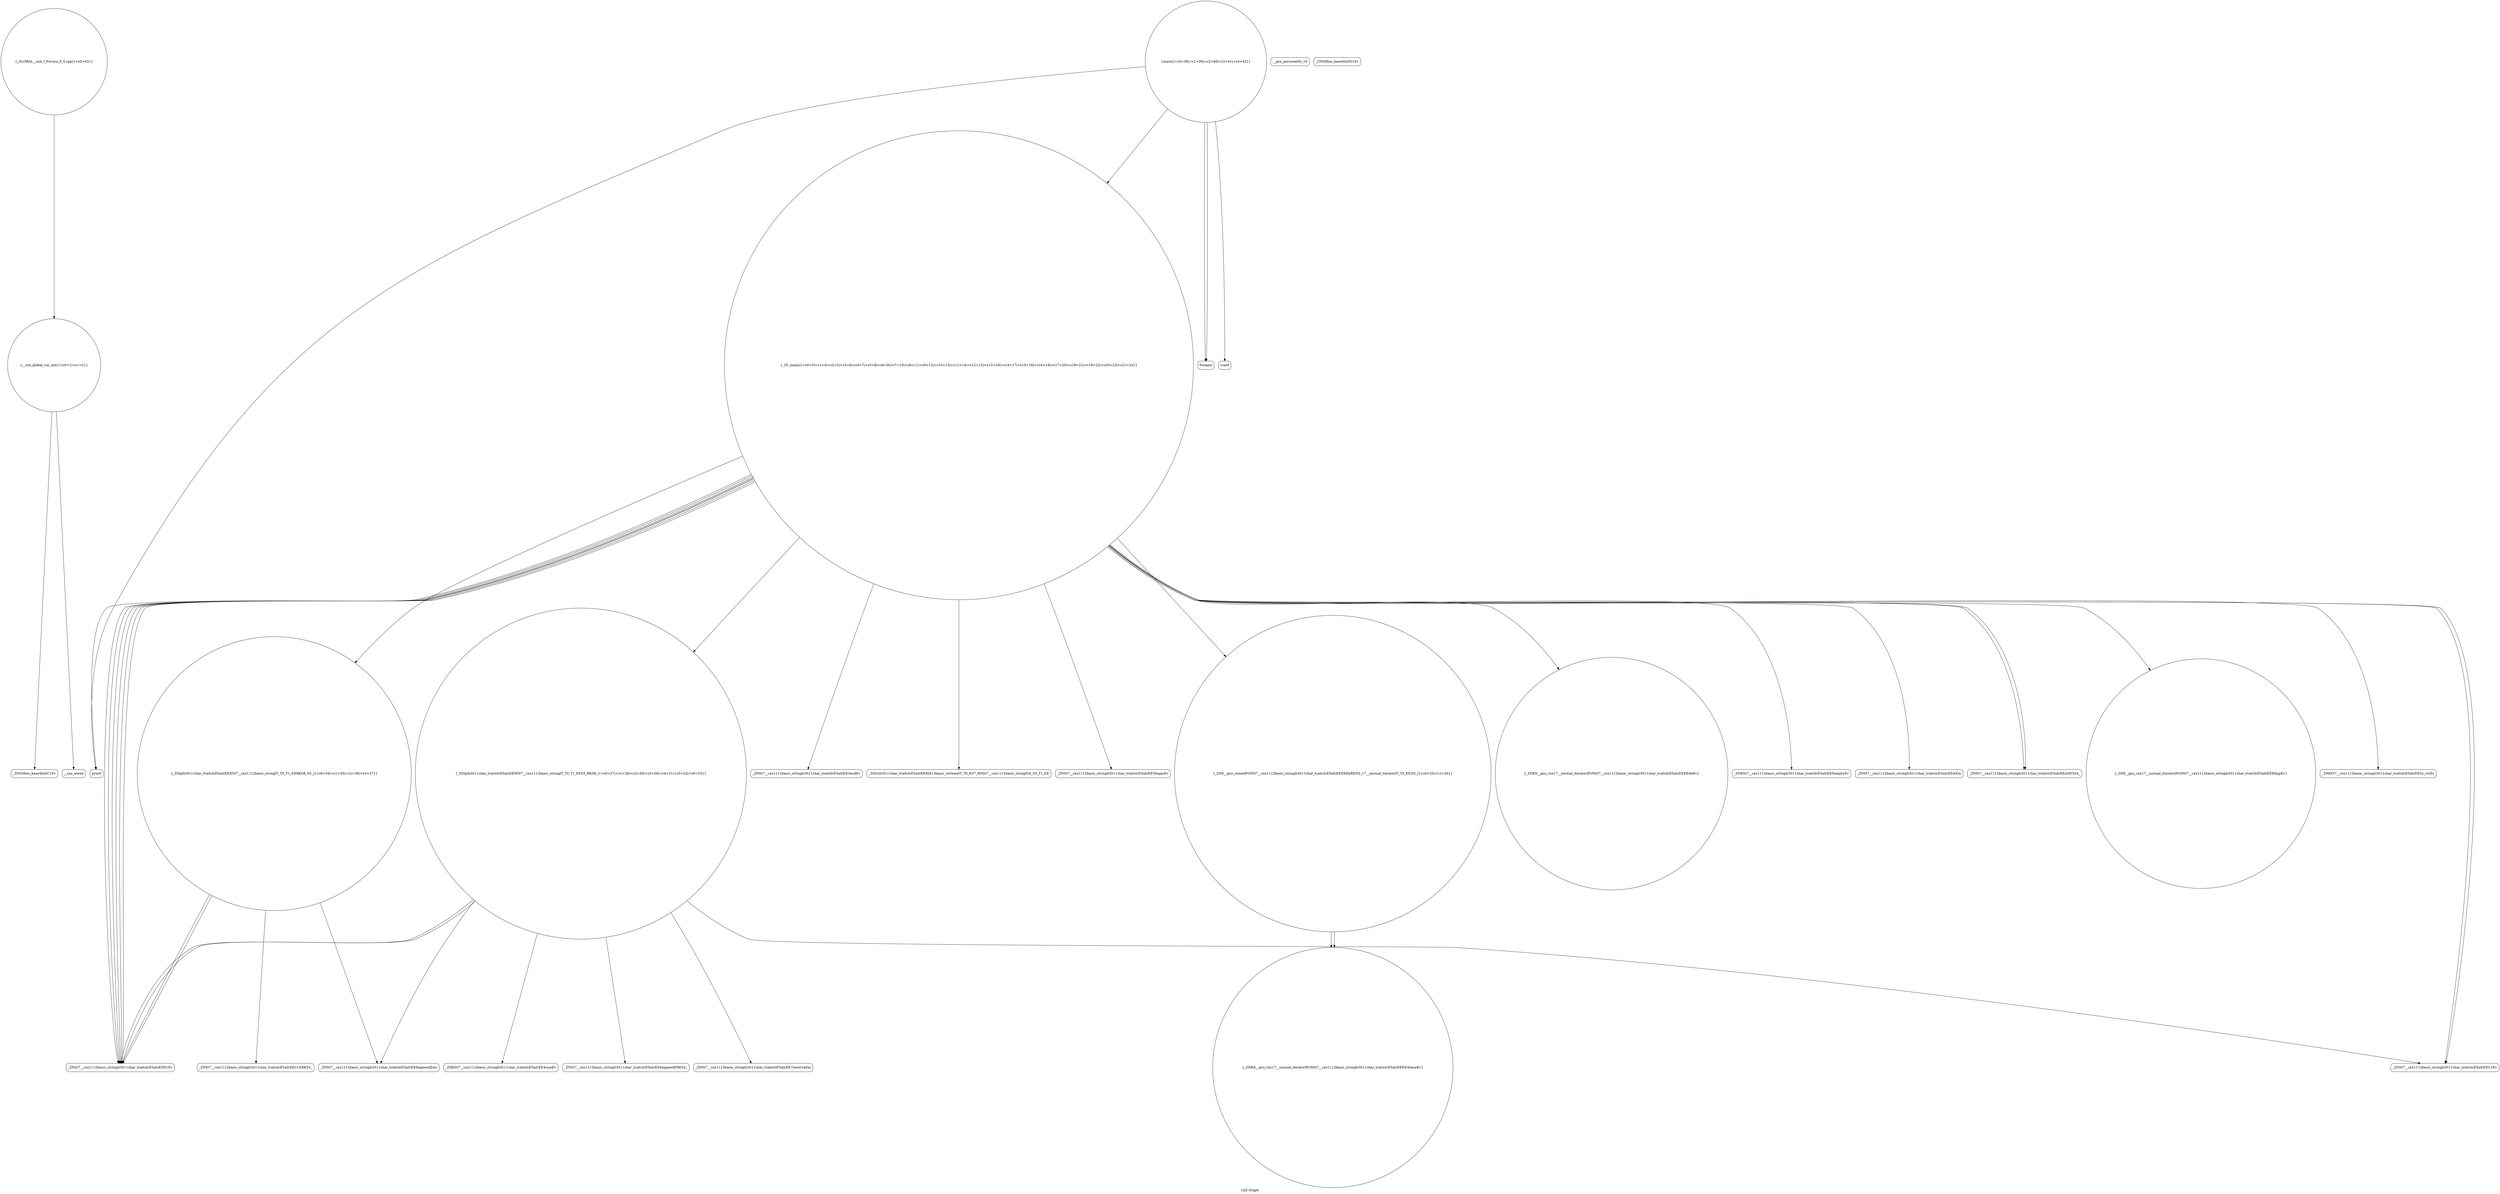 digraph "Call Graph" {
	label="Call Graph";

	Node0x55f07a21d290 [shape=record,shape=circle,label="{__cxx_global_var_init|{<s0>1|<s1>2}}"];
	Node0x55f07a21d290:s0 -> Node0x55f07a21d310[color=black];
	Node0x55f07a21d290:s1 -> Node0x55f07a277ed0[color=black];
	Node0x55f07a278a50 [shape=record,shape=Mrecord,label="{_ZNSt7__cxx1112basic_stringIcSt11char_traitsIcESaIcEE7reserveEm}"];
	Node0x55f07a2780d0 [shape=record,shape=Mrecord,label="{__gxx_personality_v0}"];
	Node0x55f07a278450 [shape=record,shape=circle,label="{_ZStplIcSt11char_traitsIcESaIcEENSt7__cxx1112basic_stringIT_T0_T1_EES5_RKS8_|{<s0>27|<s1>28|<s2>29|<s3>30|<s4>31|<s5>32|<s6>33}}"];
	Node0x55f07a278450:s0 -> Node0x55f07a277fd0[color=black];
	Node0x55f07a278450:s1 -> Node0x55f07a2789d0[color=black];
	Node0x55f07a278450:s2 -> Node0x55f07a278a50[color=black];
	Node0x55f07a278450:s3 -> Node0x55f07a278ad0[color=black];
	Node0x55f07a278450:s4 -> Node0x55f07a278b50[color=black];
	Node0x55f07a278450:s5 -> Node0x55f07a278550[color=black];
	Node0x55f07a278450:s6 -> Node0x55f07a278550[color=black];
	Node0x55f07a2787d0 [shape=record,shape=circle,label="{main|{<s0>38|<s1>39|<s2>40|<s3>41|<s4>42}}"];
	Node0x55f07a2787d0:s0 -> Node0x55f07a278850[color=black];
	Node0x55f07a2787d0:s1 -> Node0x55f07a278850[color=black];
	Node0x55f07a2787d0:s2 -> Node0x55f07a2788d0[color=black];
	Node0x55f07a2787d0:s3 -> Node0x55f07a2786d0[color=black];
	Node0x55f07a2787d0:s4 -> Node0x55f07a277f50[color=black];
	Node0x55f07a277e50 [shape=record,shape=Mrecord,label="{_ZNSt8ios_base4InitD1Ev}"];
	Node0x55f07a278b50 [shape=record,shape=Mrecord,label="{_ZNSt7__cxx1112basic_stringIcSt11char_traitsIcESaIcEE6appendERKS4_}"];
	Node0x55f07a2781d0 [shape=record,shape=Mrecord,label="{_ZNSt7__cxx1112basic_stringIcSt11char_traitsIcESaIcEE3endEv}"];
	Node0x55f07a278550 [shape=record,shape=Mrecord,label="{_ZNSt7__cxx1112basic_stringIcSt11char_traitsIcESaIcEED1Ev}"];
	Node0x55f07a2788d0 [shape=record,shape=Mrecord,label="{scanf}"];
	Node0x55f07a277f50 [shape=record,shape=circle,label="{_Z5_maini|{<s0>3|<s1>4|<s2>5|<s3>6|<s4>7|<s5>8|<s6>9|<s7>10|<s8>11|<s9>12|<s10>13|<s11>14|<s12>15|<s13>16|<s14>17|<s15>18|<s16>19|<s17>20|<s18>21|<s19>22|<s20>23|<s21>24}}"];
	Node0x55f07a277f50:s0 -> Node0x55f07a277fd0[color=black];
	Node0x55f07a277f50:s1 -> Node0x55f07a278050[color=black];
	Node0x55f07a277f50:s2 -> Node0x55f07a277fd0[color=black];
	Node0x55f07a277f50:s3 -> Node0x55f07a278150[color=black];
	Node0x55f07a277f50:s4 -> Node0x55f07a2781d0[color=black];
	Node0x55f07a277f50:s5 -> Node0x55f07a278250[color=black];
	Node0x55f07a277f50:s6 -> Node0x55f07a2782d0[color=black];
	Node0x55f07a277f50:s7 -> Node0x55f07a278350[color=black];
	Node0x55f07a277f50:s8 -> Node0x55f07a2783d0[color=black];
	Node0x55f07a277f50:s9 -> Node0x55f07a278450[color=black];
	Node0x55f07a277f50:s10 -> Node0x55f07a2784d0[color=black];
	Node0x55f07a277f50:s11 -> Node0x55f07a278550[color=black];
	Node0x55f07a277f50:s12 -> Node0x55f07a278550[color=black];
	Node0x55f07a277f50:s13 -> Node0x55f07a2785d0[color=black];
	Node0x55f07a277f50:s14 -> Node0x55f07a2784d0[color=black];
	Node0x55f07a277f50:s15 -> Node0x55f07a278550[color=black];
	Node0x55f07a277f50:s16 -> Node0x55f07a278650[color=black];
	Node0x55f07a277f50:s17 -> Node0x55f07a278750[color=black];
	Node0x55f07a277f50:s18 -> Node0x55f07a2786d0[color=black];
	Node0x55f07a277f50:s19 -> Node0x55f07a278550[color=black];
	Node0x55f07a277f50:s20 -> Node0x55f07a278550[color=black];
	Node0x55f07a277f50:s21 -> Node0x55f07a278550[color=black];
	Node0x55f07a278c50 [shape=record,shape=circle,label="{_GLOBAL__sub_I_Purusa_0_0.cpp|{<s0>43}}"];
	Node0x55f07a278c50:s0 -> Node0x55f07a21d290[color=black];
	Node0x55f07a2782d0 [shape=record,shape=circle,label="{_ZNK9__gnu_cxx17__normal_iteratorIPcNSt7__cxx1112basic_stringIcSt11char_traitsIcESaIcEEEEdeEv}"];
	Node0x55f07a278650 [shape=record,shape=circle,label="{_ZN9__gnu_cxx17__normal_iteratorIPcNSt7__cxx1112basic_stringIcSt11char_traitsIcESaIcEEEEppEv}"];
	Node0x55f07a2789d0 [shape=record,shape=Mrecord,label="{_ZNKSt7__cxx1112basic_stringIcSt11char_traitsIcESaIcEE4sizeEv}"];
	Node0x55f07a278050 [shape=record,shape=Mrecord,label="{_ZStrsIcSt11char_traitsIcESaIcEERSt13basic_istreamIT_T0_ES7_RNSt7__cxx1112basic_stringIS4_S5_T1_EE}"];
	Node0x55f07a2783d0 [shape=record,shape=Mrecord,label="{_ZNSt7__cxx1112basic_stringIcSt11char_traitsIcESaIcEEixEm}"];
	Node0x55f07a278750 [shape=record,shape=Mrecord,label="{_ZNKSt7__cxx1112basic_stringIcSt11char_traitsIcESaIcEE5c_strEv}"];
	Node0x55f07a21d310 [shape=record,shape=Mrecord,label="{_ZNSt8ios_base4InitC1Ev}"];
	Node0x55f07a278ad0 [shape=record,shape=Mrecord,label="{_ZNSt7__cxx1112basic_stringIcSt11char_traitsIcESaIcEE6appendEmc}"];
	Node0x55f07a278150 [shape=record,shape=Mrecord,label="{_ZNSt7__cxx1112basic_stringIcSt11char_traitsIcESaIcEE5beginEv}"];
	Node0x55f07a2784d0 [shape=record,shape=Mrecord,label="{_ZNSt7__cxx1112basic_stringIcSt11char_traitsIcESaIcEEaSEOS4_}"];
	Node0x55f07a278850 [shape=record,shape=Mrecord,label="{freopen}"];
	Node0x55f07a277ed0 [shape=record,shape=Mrecord,label="{__cxa_atexit}"];
	Node0x55f07a278bd0 [shape=record,shape=Mrecord,label="{_ZNSt7__cxx1112basic_stringIcSt11char_traitsIcESaIcEEC1ERKS4_}"];
	Node0x55f07a278250 [shape=record,shape=circle,label="{_ZN9__gnu_cxxneIPcNSt7__cxx1112basic_stringIcSt11char_traitsIcESaIcEEEEEbRKNS_17__normal_iteratorIT_T0_EESD_|{<s0>25|<s1>26}}"];
	Node0x55f07a278250:s0 -> Node0x55f07a278950[color=black];
	Node0x55f07a278250:s1 -> Node0x55f07a278950[color=black];
	Node0x55f07a2785d0 [shape=record,shape=circle,label="{_ZStplIcSt11char_traitsIcESaIcEENSt7__cxx1112basic_stringIT_T0_T1_EERKS8_S5_|{<s0>34|<s1>35|<s2>36|<s3>37}}"];
	Node0x55f07a2785d0:s0 -> Node0x55f07a278bd0[color=black];
	Node0x55f07a2785d0:s1 -> Node0x55f07a278ad0[color=black];
	Node0x55f07a2785d0:s2 -> Node0x55f07a278550[color=black];
	Node0x55f07a2785d0:s3 -> Node0x55f07a278550[color=black];
	Node0x55f07a278950 [shape=record,shape=circle,label="{_ZNK9__gnu_cxx17__normal_iteratorIPcNSt7__cxx1112basic_stringIcSt11char_traitsIcESaIcEEEE4baseEv}"];
	Node0x55f07a277fd0 [shape=record,shape=Mrecord,label="{_ZNSt7__cxx1112basic_stringIcSt11char_traitsIcESaIcEEC1Ev}"];
	Node0x55f07a278350 [shape=record,shape=Mrecord,label="{_ZNKSt7__cxx1112basic_stringIcSt11char_traitsIcESaIcEE5emptyEv}"];
	Node0x55f07a2786d0 [shape=record,shape=Mrecord,label="{printf}"];
}
